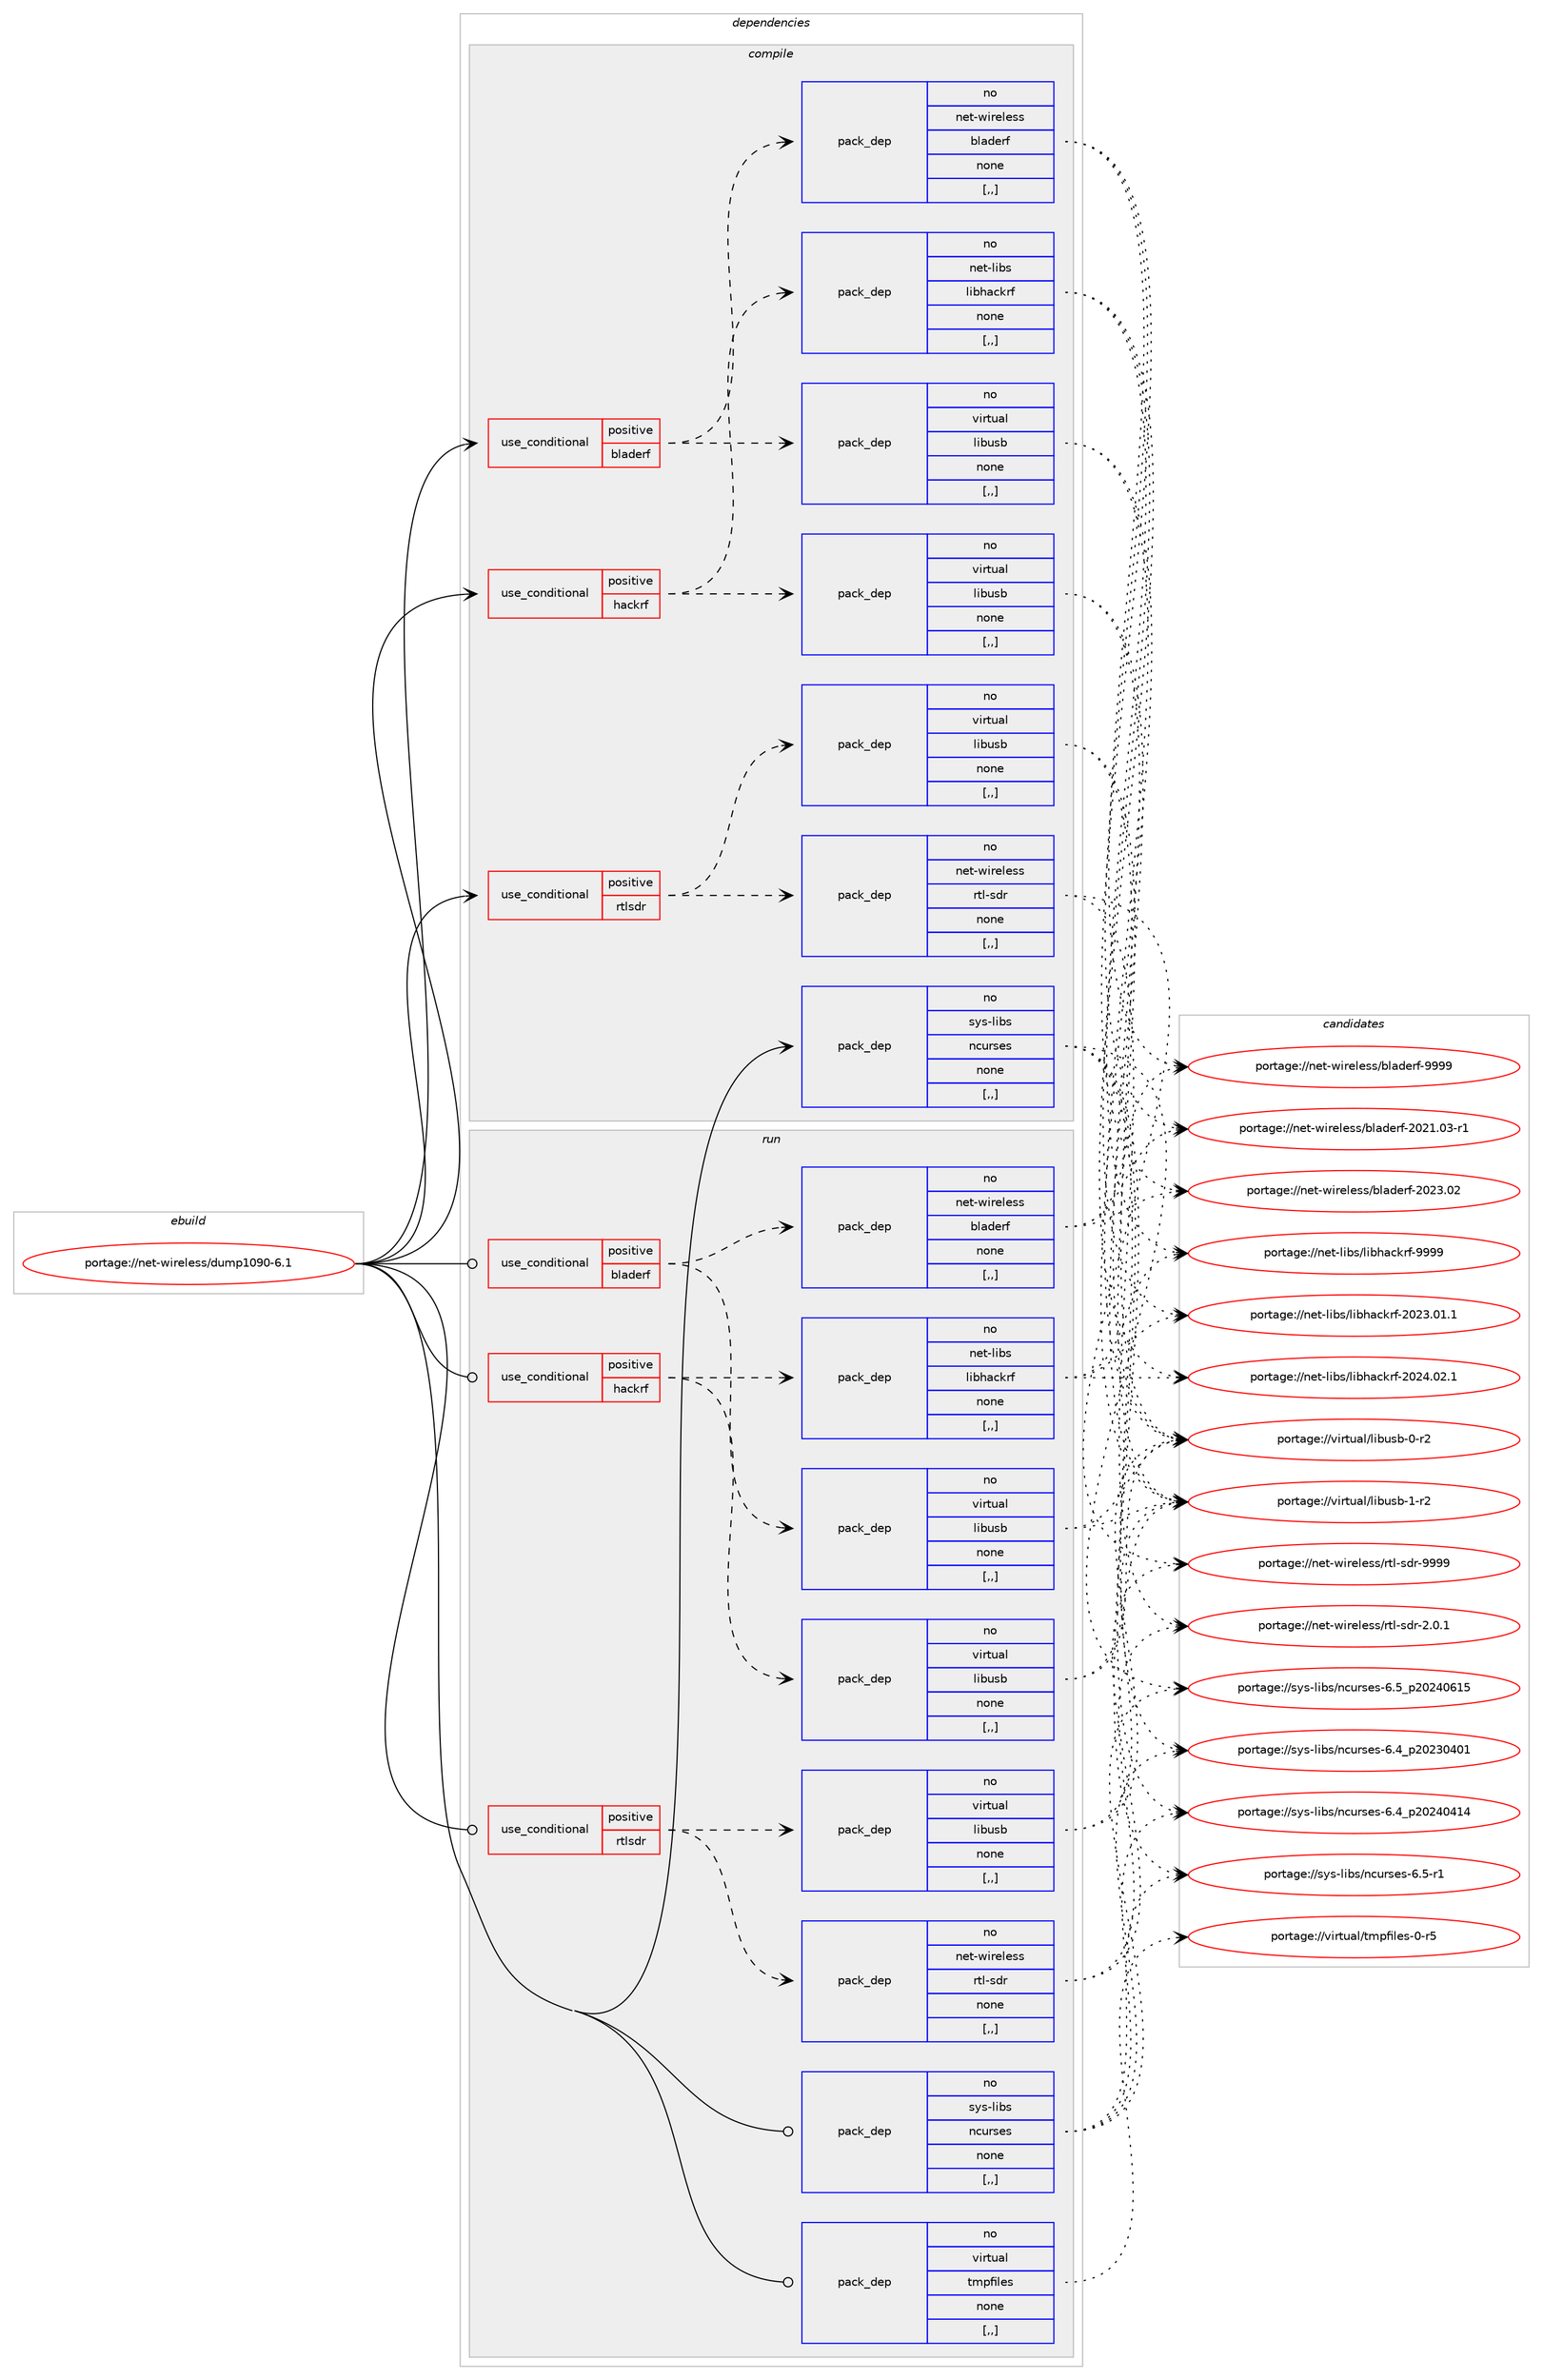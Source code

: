 digraph prolog {

# *************
# Graph options
# *************

newrank=true;
concentrate=true;
compound=true;
graph [rankdir=LR,fontname=Helvetica,fontsize=10,ranksep=1.5];#, ranksep=2.5, nodesep=0.2];
edge  [arrowhead=vee];
node  [fontname=Helvetica,fontsize=10];

# **********
# The ebuild
# **********

subgraph cluster_leftcol {
color=gray;
rank=same;
label=<<i>ebuild</i>>;
id [label="portage://net-wireless/dump1090-6.1", color=red, width=4, href="../net-wireless/dump1090-6.1.svg"];
}

# ****************
# The dependencies
# ****************

subgraph cluster_midcol {
color=gray;
label=<<i>dependencies</i>>;
subgraph cluster_compile {
fillcolor="#eeeeee";
style=filled;
label=<<i>compile</i>>;
subgraph cond100267 {
dependency379125 [label=<<TABLE BORDER="0" CELLBORDER="1" CELLSPACING="0" CELLPADDING="4"><TR><TD ROWSPAN="3" CELLPADDING="10">use_conditional</TD></TR><TR><TD>positive</TD></TR><TR><TD>bladerf</TD></TR></TABLE>>, shape=none, color=red];
subgraph pack276116 {
dependency379126 [label=<<TABLE BORDER="0" CELLBORDER="1" CELLSPACING="0" CELLPADDING="4" WIDTH="220"><TR><TD ROWSPAN="6" CELLPADDING="30">pack_dep</TD></TR><TR><TD WIDTH="110">no</TD></TR><TR><TD>net-wireless</TD></TR><TR><TD>bladerf</TD></TR><TR><TD>none</TD></TR><TR><TD>[,,]</TD></TR></TABLE>>, shape=none, color=blue];
}
dependency379125:e -> dependency379126:w [weight=20,style="dashed",arrowhead="vee"];
subgraph pack276117 {
dependency379127 [label=<<TABLE BORDER="0" CELLBORDER="1" CELLSPACING="0" CELLPADDING="4" WIDTH="220"><TR><TD ROWSPAN="6" CELLPADDING="30">pack_dep</TD></TR><TR><TD WIDTH="110">no</TD></TR><TR><TD>virtual</TD></TR><TR><TD>libusb</TD></TR><TR><TD>none</TD></TR><TR><TD>[,,]</TD></TR></TABLE>>, shape=none, color=blue];
}
dependency379125:e -> dependency379127:w [weight=20,style="dashed",arrowhead="vee"];
}
id:e -> dependency379125:w [weight=20,style="solid",arrowhead="vee"];
subgraph cond100268 {
dependency379128 [label=<<TABLE BORDER="0" CELLBORDER="1" CELLSPACING="0" CELLPADDING="4"><TR><TD ROWSPAN="3" CELLPADDING="10">use_conditional</TD></TR><TR><TD>positive</TD></TR><TR><TD>hackrf</TD></TR></TABLE>>, shape=none, color=red];
subgraph pack276118 {
dependency379129 [label=<<TABLE BORDER="0" CELLBORDER="1" CELLSPACING="0" CELLPADDING="4" WIDTH="220"><TR><TD ROWSPAN="6" CELLPADDING="30">pack_dep</TD></TR><TR><TD WIDTH="110">no</TD></TR><TR><TD>net-libs</TD></TR><TR><TD>libhackrf</TD></TR><TR><TD>none</TD></TR><TR><TD>[,,]</TD></TR></TABLE>>, shape=none, color=blue];
}
dependency379128:e -> dependency379129:w [weight=20,style="dashed",arrowhead="vee"];
subgraph pack276119 {
dependency379130 [label=<<TABLE BORDER="0" CELLBORDER="1" CELLSPACING="0" CELLPADDING="4" WIDTH="220"><TR><TD ROWSPAN="6" CELLPADDING="30">pack_dep</TD></TR><TR><TD WIDTH="110">no</TD></TR><TR><TD>virtual</TD></TR><TR><TD>libusb</TD></TR><TR><TD>none</TD></TR><TR><TD>[,,]</TD></TR></TABLE>>, shape=none, color=blue];
}
dependency379128:e -> dependency379130:w [weight=20,style="dashed",arrowhead="vee"];
}
id:e -> dependency379128:w [weight=20,style="solid",arrowhead="vee"];
subgraph cond100269 {
dependency379131 [label=<<TABLE BORDER="0" CELLBORDER="1" CELLSPACING="0" CELLPADDING="4"><TR><TD ROWSPAN="3" CELLPADDING="10">use_conditional</TD></TR><TR><TD>positive</TD></TR><TR><TD>rtlsdr</TD></TR></TABLE>>, shape=none, color=red];
subgraph pack276120 {
dependency379132 [label=<<TABLE BORDER="0" CELLBORDER="1" CELLSPACING="0" CELLPADDING="4" WIDTH="220"><TR><TD ROWSPAN="6" CELLPADDING="30">pack_dep</TD></TR><TR><TD WIDTH="110">no</TD></TR><TR><TD>net-wireless</TD></TR><TR><TD>rtl-sdr</TD></TR><TR><TD>none</TD></TR><TR><TD>[,,]</TD></TR></TABLE>>, shape=none, color=blue];
}
dependency379131:e -> dependency379132:w [weight=20,style="dashed",arrowhead="vee"];
subgraph pack276121 {
dependency379133 [label=<<TABLE BORDER="0" CELLBORDER="1" CELLSPACING="0" CELLPADDING="4" WIDTH="220"><TR><TD ROWSPAN="6" CELLPADDING="30">pack_dep</TD></TR><TR><TD WIDTH="110">no</TD></TR><TR><TD>virtual</TD></TR><TR><TD>libusb</TD></TR><TR><TD>none</TD></TR><TR><TD>[,,]</TD></TR></TABLE>>, shape=none, color=blue];
}
dependency379131:e -> dependency379133:w [weight=20,style="dashed",arrowhead="vee"];
}
id:e -> dependency379131:w [weight=20,style="solid",arrowhead="vee"];
subgraph pack276122 {
dependency379134 [label=<<TABLE BORDER="0" CELLBORDER="1" CELLSPACING="0" CELLPADDING="4" WIDTH="220"><TR><TD ROWSPAN="6" CELLPADDING="30">pack_dep</TD></TR><TR><TD WIDTH="110">no</TD></TR><TR><TD>sys-libs</TD></TR><TR><TD>ncurses</TD></TR><TR><TD>none</TD></TR><TR><TD>[,,]</TD></TR></TABLE>>, shape=none, color=blue];
}
id:e -> dependency379134:w [weight=20,style="solid",arrowhead="vee"];
}
subgraph cluster_compileandrun {
fillcolor="#eeeeee";
style=filled;
label=<<i>compile and run</i>>;
}
subgraph cluster_run {
fillcolor="#eeeeee";
style=filled;
label=<<i>run</i>>;
subgraph cond100270 {
dependency379135 [label=<<TABLE BORDER="0" CELLBORDER="1" CELLSPACING="0" CELLPADDING="4"><TR><TD ROWSPAN="3" CELLPADDING="10">use_conditional</TD></TR><TR><TD>positive</TD></TR><TR><TD>bladerf</TD></TR></TABLE>>, shape=none, color=red];
subgraph pack276123 {
dependency379136 [label=<<TABLE BORDER="0" CELLBORDER="1" CELLSPACING="0" CELLPADDING="4" WIDTH="220"><TR><TD ROWSPAN="6" CELLPADDING="30">pack_dep</TD></TR><TR><TD WIDTH="110">no</TD></TR><TR><TD>net-wireless</TD></TR><TR><TD>bladerf</TD></TR><TR><TD>none</TD></TR><TR><TD>[,,]</TD></TR></TABLE>>, shape=none, color=blue];
}
dependency379135:e -> dependency379136:w [weight=20,style="dashed",arrowhead="vee"];
subgraph pack276124 {
dependency379137 [label=<<TABLE BORDER="0" CELLBORDER="1" CELLSPACING="0" CELLPADDING="4" WIDTH="220"><TR><TD ROWSPAN="6" CELLPADDING="30">pack_dep</TD></TR><TR><TD WIDTH="110">no</TD></TR><TR><TD>virtual</TD></TR><TR><TD>libusb</TD></TR><TR><TD>none</TD></TR><TR><TD>[,,]</TD></TR></TABLE>>, shape=none, color=blue];
}
dependency379135:e -> dependency379137:w [weight=20,style="dashed",arrowhead="vee"];
}
id:e -> dependency379135:w [weight=20,style="solid",arrowhead="odot"];
subgraph cond100271 {
dependency379138 [label=<<TABLE BORDER="0" CELLBORDER="1" CELLSPACING="0" CELLPADDING="4"><TR><TD ROWSPAN="3" CELLPADDING="10">use_conditional</TD></TR><TR><TD>positive</TD></TR><TR><TD>hackrf</TD></TR></TABLE>>, shape=none, color=red];
subgraph pack276125 {
dependency379139 [label=<<TABLE BORDER="0" CELLBORDER="1" CELLSPACING="0" CELLPADDING="4" WIDTH="220"><TR><TD ROWSPAN="6" CELLPADDING="30">pack_dep</TD></TR><TR><TD WIDTH="110">no</TD></TR><TR><TD>net-libs</TD></TR><TR><TD>libhackrf</TD></TR><TR><TD>none</TD></TR><TR><TD>[,,]</TD></TR></TABLE>>, shape=none, color=blue];
}
dependency379138:e -> dependency379139:w [weight=20,style="dashed",arrowhead="vee"];
subgraph pack276126 {
dependency379140 [label=<<TABLE BORDER="0" CELLBORDER="1" CELLSPACING="0" CELLPADDING="4" WIDTH="220"><TR><TD ROWSPAN="6" CELLPADDING="30">pack_dep</TD></TR><TR><TD WIDTH="110">no</TD></TR><TR><TD>virtual</TD></TR><TR><TD>libusb</TD></TR><TR><TD>none</TD></TR><TR><TD>[,,]</TD></TR></TABLE>>, shape=none, color=blue];
}
dependency379138:e -> dependency379140:w [weight=20,style="dashed",arrowhead="vee"];
}
id:e -> dependency379138:w [weight=20,style="solid",arrowhead="odot"];
subgraph cond100272 {
dependency379141 [label=<<TABLE BORDER="0" CELLBORDER="1" CELLSPACING="0" CELLPADDING="4"><TR><TD ROWSPAN="3" CELLPADDING="10">use_conditional</TD></TR><TR><TD>positive</TD></TR><TR><TD>rtlsdr</TD></TR></TABLE>>, shape=none, color=red];
subgraph pack276127 {
dependency379142 [label=<<TABLE BORDER="0" CELLBORDER="1" CELLSPACING="0" CELLPADDING="4" WIDTH="220"><TR><TD ROWSPAN="6" CELLPADDING="30">pack_dep</TD></TR><TR><TD WIDTH="110">no</TD></TR><TR><TD>net-wireless</TD></TR><TR><TD>rtl-sdr</TD></TR><TR><TD>none</TD></TR><TR><TD>[,,]</TD></TR></TABLE>>, shape=none, color=blue];
}
dependency379141:e -> dependency379142:w [weight=20,style="dashed",arrowhead="vee"];
subgraph pack276128 {
dependency379143 [label=<<TABLE BORDER="0" CELLBORDER="1" CELLSPACING="0" CELLPADDING="4" WIDTH="220"><TR><TD ROWSPAN="6" CELLPADDING="30">pack_dep</TD></TR><TR><TD WIDTH="110">no</TD></TR><TR><TD>virtual</TD></TR><TR><TD>libusb</TD></TR><TR><TD>none</TD></TR><TR><TD>[,,]</TD></TR></TABLE>>, shape=none, color=blue];
}
dependency379141:e -> dependency379143:w [weight=20,style="dashed",arrowhead="vee"];
}
id:e -> dependency379141:w [weight=20,style="solid",arrowhead="odot"];
subgraph pack276129 {
dependency379144 [label=<<TABLE BORDER="0" CELLBORDER="1" CELLSPACING="0" CELLPADDING="4" WIDTH="220"><TR><TD ROWSPAN="6" CELLPADDING="30">pack_dep</TD></TR><TR><TD WIDTH="110">no</TD></TR><TR><TD>sys-libs</TD></TR><TR><TD>ncurses</TD></TR><TR><TD>none</TD></TR><TR><TD>[,,]</TD></TR></TABLE>>, shape=none, color=blue];
}
id:e -> dependency379144:w [weight=20,style="solid",arrowhead="odot"];
subgraph pack276130 {
dependency379145 [label=<<TABLE BORDER="0" CELLBORDER="1" CELLSPACING="0" CELLPADDING="4" WIDTH="220"><TR><TD ROWSPAN="6" CELLPADDING="30">pack_dep</TD></TR><TR><TD WIDTH="110">no</TD></TR><TR><TD>virtual</TD></TR><TR><TD>tmpfiles</TD></TR><TR><TD>none</TD></TR><TR><TD>[,,]</TD></TR></TABLE>>, shape=none, color=blue];
}
id:e -> dependency379145:w [weight=20,style="solid",arrowhead="odot"];
}
}

# **************
# The candidates
# **************

subgraph cluster_choices {
rank=same;
color=gray;
label=<<i>candidates</i>>;

subgraph choice276116 {
color=black;
nodesep=1;
choice1101011164511910511410110810111511547981089710010111410245504850494648514511449 [label="portage://net-wireless/bladerf-2021.03-r1", color=red, width=4,href="../net-wireless/bladerf-2021.03-r1.svg"];
choice110101116451191051141011081011151154798108971001011141024550485051464850 [label="portage://net-wireless/bladerf-2023.02", color=red, width=4,href="../net-wireless/bladerf-2023.02.svg"];
choice110101116451191051141011081011151154798108971001011141024557575757 [label="portage://net-wireless/bladerf-9999", color=red, width=4,href="../net-wireless/bladerf-9999.svg"];
dependency379126:e -> choice1101011164511910511410110810111511547981089710010111410245504850494648514511449:w [style=dotted,weight="100"];
dependency379126:e -> choice110101116451191051141011081011151154798108971001011141024550485051464850:w [style=dotted,weight="100"];
dependency379126:e -> choice110101116451191051141011081011151154798108971001011141024557575757:w [style=dotted,weight="100"];
}
subgraph choice276117 {
color=black;
nodesep=1;
choice1181051141161179710847108105981171159845484511450 [label="portage://virtual/libusb-0-r2", color=red, width=4,href="../virtual/libusb-0-r2.svg"];
choice1181051141161179710847108105981171159845494511450 [label="portage://virtual/libusb-1-r2", color=red, width=4,href="../virtual/libusb-1-r2.svg"];
dependency379127:e -> choice1181051141161179710847108105981171159845484511450:w [style=dotted,weight="100"];
dependency379127:e -> choice1181051141161179710847108105981171159845494511450:w [style=dotted,weight="100"];
}
subgraph choice276118 {
color=black;
nodesep=1;
choice11010111645108105981154710810598104979910711410245504850514648494649 [label="portage://net-libs/libhackrf-2023.01.1", color=red, width=4,href="../net-libs/libhackrf-2023.01.1.svg"];
choice11010111645108105981154710810598104979910711410245504850524648504649 [label="portage://net-libs/libhackrf-2024.02.1", color=red, width=4,href="../net-libs/libhackrf-2024.02.1.svg"];
choice1101011164510810598115471081059810497991071141024557575757 [label="portage://net-libs/libhackrf-9999", color=red, width=4,href="../net-libs/libhackrf-9999.svg"];
dependency379129:e -> choice11010111645108105981154710810598104979910711410245504850514648494649:w [style=dotted,weight="100"];
dependency379129:e -> choice11010111645108105981154710810598104979910711410245504850524648504649:w [style=dotted,weight="100"];
dependency379129:e -> choice1101011164510810598115471081059810497991071141024557575757:w [style=dotted,weight="100"];
}
subgraph choice276119 {
color=black;
nodesep=1;
choice1181051141161179710847108105981171159845484511450 [label="portage://virtual/libusb-0-r2", color=red, width=4,href="../virtual/libusb-0-r2.svg"];
choice1181051141161179710847108105981171159845494511450 [label="portage://virtual/libusb-1-r2", color=red, width=4,href="../virtual/libusb-1-r2.svg"];
dependency379130:e -> choice1181051141161179710847108105981171159845484511450:w [style=dotted,weight="100"];
dependency379130:e -> choice1181051141161179710847108105981171159845494511450:w [style=dotted,weight="100"];
}
subgraph choice276120 {
color=black;
nodesep=1;
choice110101116451191051141011081011151154711411610845115100114455046484649 [label="portage://net-wireless/rtl-sdr-2.0.1", color=red, width=4,href="../net-wireless/rtl-sdr-2.0.1.svg"];
choice1101011164511910511410110810111511547114116108451151001144557575757 [label="portage://net-wireless/rtl-sdr-9999", color=red, width=4,href="../net-wireless/rtl-sdr-9999.svg"];
dependency379132:e -> choice110101116451191051141011081011151154711411610845115100114455046484649:w [style=dotted,weight="100"];
dependency379132:e -> choice1101011164511910511410110810111511547114116108451151001144557575757:w [style=dotted,weight="100"];
}
subgraph choice276121 {
color=black;
nodesep=1;
choice1181051141161179710847108105981171159845484511450 [label="portage://virtual/libusb-0-r2", color=red, width=4,href="../virtual/libusb-0-r2.svg"];
choice1181051141161179710847108105981171159845494511450 [label="portage://virtual/libusb-1-r2", color=red, width=4,href="../virtual/libusb-1-r2.svg"];
dependency379133:e -> choice1181051141161179710847108105981171159845484511450:w [style=dotted,weight="100"];
dependency379133:e -> choice1181051141161179710847108105981171159845494511450:w [style=dotted,weight="100"];
}
subgraph choice276122 {
color=black;
nodesep=1;
choice1151211154510810598115471109911711411510111545544652951125048505148524849 [label="portage://sys-libs/ncurses-6.4_p20230401", color=red, width=4,href="../sys-libs/ncurses-6.4_p20230401.svg"];
choice1151211154510810598115471109911711411510111545544652951125048505248524952 [label="portage://sys-libs/ncurses-6.4_p20240414", color=red, width=4,href="../sys-libs/ncurses-6.4_p20240414.svg"];
choice11512111545108105981154711099117114115101115455446534511449 [label="portage://sys-libs/ncurses-6.5-r1", color=red, width=4,href="../sys-libs/ncurses-6.5-r1.svg"];
choice1151211154510810598115471109911711411510111545544653951125048505248544953 [label="portage://sys-libs/ncurses-6.5_p20240615", color=red, width=4,href="../sys-libs/ncurses-6.5_p20240615.svg"];
dependency379134:e -> choice1151211154510810598115471109911711411510111545544652951125048505148524849:w [style=dotted,weight="100"];
dependency379134:e -> choice1151211154510810598115471109911711411510111545544652951125048505248524952:w [style=dotted,weight="100"];
dependency379134:e -> choice11512111545108105981154711099117114115101115455446534511449:w [style=dotted,weight="100"];
dependency379134:e -> choice1151211154510810598115471109911711411510111545544653951125048505248544953:w [style=dotted,weight="100"];
}
subgraph choice276123 {
color=black;
nodesep=1;
choice1101011164511910511410110810111511547981089710010111410245504850494648514511449 [label="portage://net-wireless/bladerf-2021.03-r1", color=red, width=4,href="../net-wireless/bladerf-2021.03-r1.svg"];
choice110101116451191051141011081011151154798108971001011141024550485051464850 [label="portage://net-wireless/bladerf-2023.02", color=red, width=4,href="../net-wireless/bladerf-2023.02.svg"];
choice110101116451191051141011081011151154798108971001011141024557575757 [label="portage://net-wireless/bladerf-9999", color=red, width=4,href="../net-wireless/bladerf-9999.svg"];
dependency379136:e -> choice1101011164511910511410110810111511547981089710010111410245504850494648514511449:w [style=dotted,weight="100"];
dependency379136:e -> choice110101116451191051141011081011151154798108971001011141024550485051464850:w [style=dotted,weight="100"];
dependency379136:e -> choice110101116451191051141011081011151154798108971001011141024557575757:w [style=dotted,weight="100"];
}
subgraph choice276124 {
color=black;
nodesep=1;
choice1181051141161179710847108105981171159845484511450 [label="portage://virtual/libusb-0-r2", color=red, width=4,href="../virtual/libusb-0-r2.svg"];
choice1181051141161179710847108105981171159845494511450 [label="portage://virtual/libusb-1-r2", color=red, width=4,href="../virtual/libusb-1-r2.svg"];
dependency379137:e -> choice1181051141161179710847108105981171159845484511450:w [style=dotted,weight="100"];
dependency379137:e -> choice1181051141161179710847108105981171159845494511450:w [style=dotted,weight="100"];
}
subgraph choice276125 {
color=black;
nodesep=1;
choice11010111645108105981154710810598104979910711410245504850514648494649 [label="portage://net-libs/libhackrf-2023.01.1", color=red, width=4,href="../net-libs/libhackrf-2023.01.1.svg"];
choice11010111645108105981154710810598104979910711410245504850524648504649 [label="portage://net-libs/libhackrf-2024.02.1", color=red, width=4,href="../net-libs/libhackrf-2024.02.1.svg"];
choice1101011164510810598115471081059810497991071141024557575757 [label="portage://net-libs/libhackrf-9999", color=red, width=4,href="../net-libs/libhackrf-9999.svg"];
dependency379139:e -> choice11010111645108105981154710810598104979910711410245504850514648494649:w [style=dotted,weight="100"];
dependency379139:e -> choice11010111645108105981154710810598104979910711410245504850524648504649:w [style=dotted,weight="100"];
dependency379139:e -> choice1101011164510810598115471081059810497991071141024557575757:w [style=dotted,weight="100"];
}
subgraph choice276126 {
color=black;
nodesep=1;
choice1181051141161179710847108105981171159845484511450 [label="portage://virtual/libusb-0-r2", color=red, width=4,href="../virtual/libusb-0-r2.svg"];
choice1181051141161179710847108105981171159845494511450 [label="portage://virtual/libusb-1-r2", color=red, width=4,href="../virtual/libusb-1-r2.svg"];
dependency379140:e -> choice1181051141161179710847108105981171159845484511450:w [style=dotted,weight="100"];
dependency379140:e -> choice1181051141161179710847108105981171159845494511450:w [style=dotted,weight="100"];
}
subgraph choice276127 {
color=black;
nodesep=1;
choice110101116451191051141011081011151154711411610845115100114455046484649 [label="portage://net-wireless/rtl-sdr-2.0.1", color=red, width=4,href="../net-wireless/rtl-sdr-2.0.1.svg"];
choice1101011164511910511410110810111511547114116108451151001144557575757 [label="portage://net-wireless/rtl-sdr-9999", color=red, width=4,href="../net-wireless/rtl-sdr-9999.svg"];
dependency379142:e -> choice110101116451191051141011081011151154711411610845115100114455046484649:w [style=dotted,weight="100"];
dependency379142:e -> choice1101011164511910511410110810111511547114116108451151001144557575757:w [style=dotted,weight="100"];
}
subgraph choice276128 {
color=black;
nodesep=1;
choice1181051141161179710847108105981171159845484511450 [label="portage://virtual/libusb-0-r2", color=red, width=4,href="../virtual/libusb-0-r2.svg"];
choice1181051141161179710847108105981171159845494511450 [label="portage://virtual/libusb-1-r2", color=red, width=4,href="../virtual/libusb-1-r2.svg"];
dependency379143:e -> choice1181051141161179710847108105981171159845484511450:w [style=dotted,weight="100"];
dependency379143:e -> choice1181051141161179710847108105981171159845494511450:w [style=dotted,weight="100"];
}
subgraph choice276129 {
color=black;
nodesep=1;
choice1151211154510810598115471109911711411510111545544652951125048505148524849 [label="portage://sys-libs/ncurses-6.4_p20230401", color=red, width=4,href="../sys-libs/ncurses-6.4_p20230401.svg"];
choice1151211154510810598115471109911711411510111545544652951125048505248524952 [label="portage://sys-libs/ncurses-6.4_p20240414", color=red, width=4,href="../sys-libs/ncurses-6.4_p20240414.svg"];
choice11512111545108105981154711099117114115101115455446534511449 [label="portage://sys-libs/ncurses-6.5-r1", color=red, width=4,href="../sys-libs/ncurses-6.5-r1.svg"];
choice1151211154510810598115471109911711411510111545544653951125048505248544953 [label="portage://sys-libs/ncurses-6.5_p20240615", color=red, width=4,href="../sys-libs/ncurses-6.5_p20240615.svg"];
dependency379144:e -> choice1151211154510810598115471109911711411510111545544652951125048505148524849:w [style=dotted,weight="100"];
dependency379144:e -> choice1151211154510810598115471109911711411510111545544652951125048505248524952:w [style=dotted,weight="100"];
dependency379144:e -> choice11512111545108105981154711099117114115101115455446534511449:w [style=dotted,weight="100"];
dependency379144:e -> choice1151211154510810598115471109911711411510111545544653951125048505248544953:w [style=dotted,weight="100"];
}
subgraph choice276130 {
color=black;
nodesep=1;
choice118105114116117971084711610911210210510810111545484511453 [label="portage://virtual/tmpfiles-0-r5", color=red, width=4,href="../virtual/tmpfiles-0-r5.svg"];
dependency379145:e -> choice118105114116117971084711610911210210510810111545484511453:w [style=dotted,weight="100"];
}
}

}
